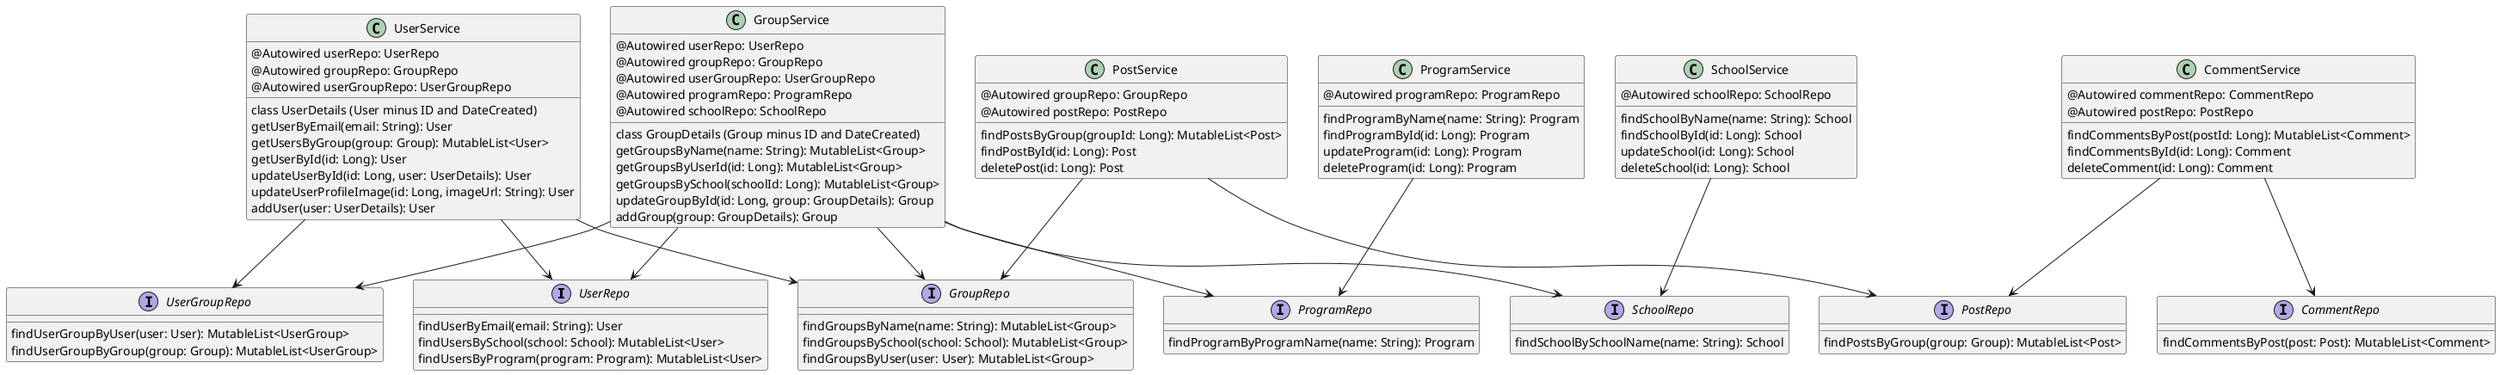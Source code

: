 @startuml
'https://plantuml.com/class-diagram

interface UserRepo{
    findUserByEmail(email: String): User
    findUsersBySchool(school: School): MutableList<User>
    findUsersByProgram(program: Program): MutableList<User>
}

interface GroupRepo{
    findGroupsByName(name: String): MutableList<Group>
    findGroupsBySchool(school: School): MutableList<Group>
    findGroupsByUser(user: User): MutableList<Group>
}

interface UserGroupRepo{
    findUserGroupByUser(user: User): MutableList<UserGroup>
    findUserGroupByGroup(group: Group): MutableList<UserGroup>
}

interface ProgramRepo{
    findProgramByProgramName(name: String): Program
}

interface SchoolRepo{
    findSchoolBySchoolName(name: String): School
}

interface PostRepo{
    findPostsByGroup(group: Group): MutableList<Post>
}

interface CommentRepo{
    findCommentsByPost(post: Post): MutableList<Comment>
}

class UserService{
    @Autowired userRepo: UserRepo
    @Autowired groupRepo: GroupRepo
    @Autowired userGroupRepo: UserGroupRepo
    class UserDetails (User minus ID and DateCreated)
    getUserByEmail(email: String): User
    getUsersByGroup(group: Group): MutableList<User>
    getUserById(id: Long): User
    updateUserById(id: Long, user: UserDetails): User
    updateUserProfileImage(id: Long, imageUrl: String): User
    addUser(user: UserDetails): User
}

class GroupService{
    @Autowired userRepo: UserRepo
    @Autowired groupRepo: GroupRepo
    @Autowired userGroupRepo: UserGroupRepo
    @Autowired programRepo: ProgramRepo
    @Autowired schoolRepo: SchoolRepo
    class GroupDetails (Group minus ID and DateCreated)
    getGroupsByName(name: String): MutableList<Group>
    getGroupsByUserId(id: Long): MutableList<Group>
    getGroupsBySchool(schoolId: Long): MutableList<Group>
    updateGroupById(id: Long, group: GroupDetails): Group
    addGroup(group: GroupDetails): Group
}

class SchoolService{
    @Autowired schoolRepo: SchoolRepo
    findSchoolByName(name: String): School
    findSchoolById(id: Long): School
    updateSchool(id: Long): School
    deleteSchool(id: Long): School
}

class ProgramService{
    @Autowired programRepo: ProgramRepo
    findProgramByName(name: String): Program
    findProgramById(id: Long): Program
    updateProgram(id: Long): Program
    deleteProgram(id: Long): Program
}

class PostService{
    @Autowired groupRepo: GroupRepo
    @Autowired postRepo: PostRepo
    findPostsByGroup(groupId: Long): MutableList<Post>
    findPostById(id: Long): Post
    deletePost(id: Long): Post
}

class CommentService{
    @Autowired commentRepo: CommentRepo
    @Autowired postRepo: PostRepo
    findCommentsByPost(postId: Long): MutableList<Comment>
    findCommentsById(id: Long): Comment
    deleteComment(id: Long): Comment
}


UserService --> UserRepo
UserService --> GroupRepo
UserService --> UserGroupRepo
GroupService --> UserRepo
GroupService --> GroupRepo
GroupService --> UserGroupRepo
GroupService --> ProgramRepo
GroupService --> SchoolRepo
ProgramService --> ProgramRepo
SchoolService --> SchoolRepo
CommentService --> PostRepo
CommentService --> CommentRepo
PostService --> PostRepo
PostService --> GroupRepo

@enduml